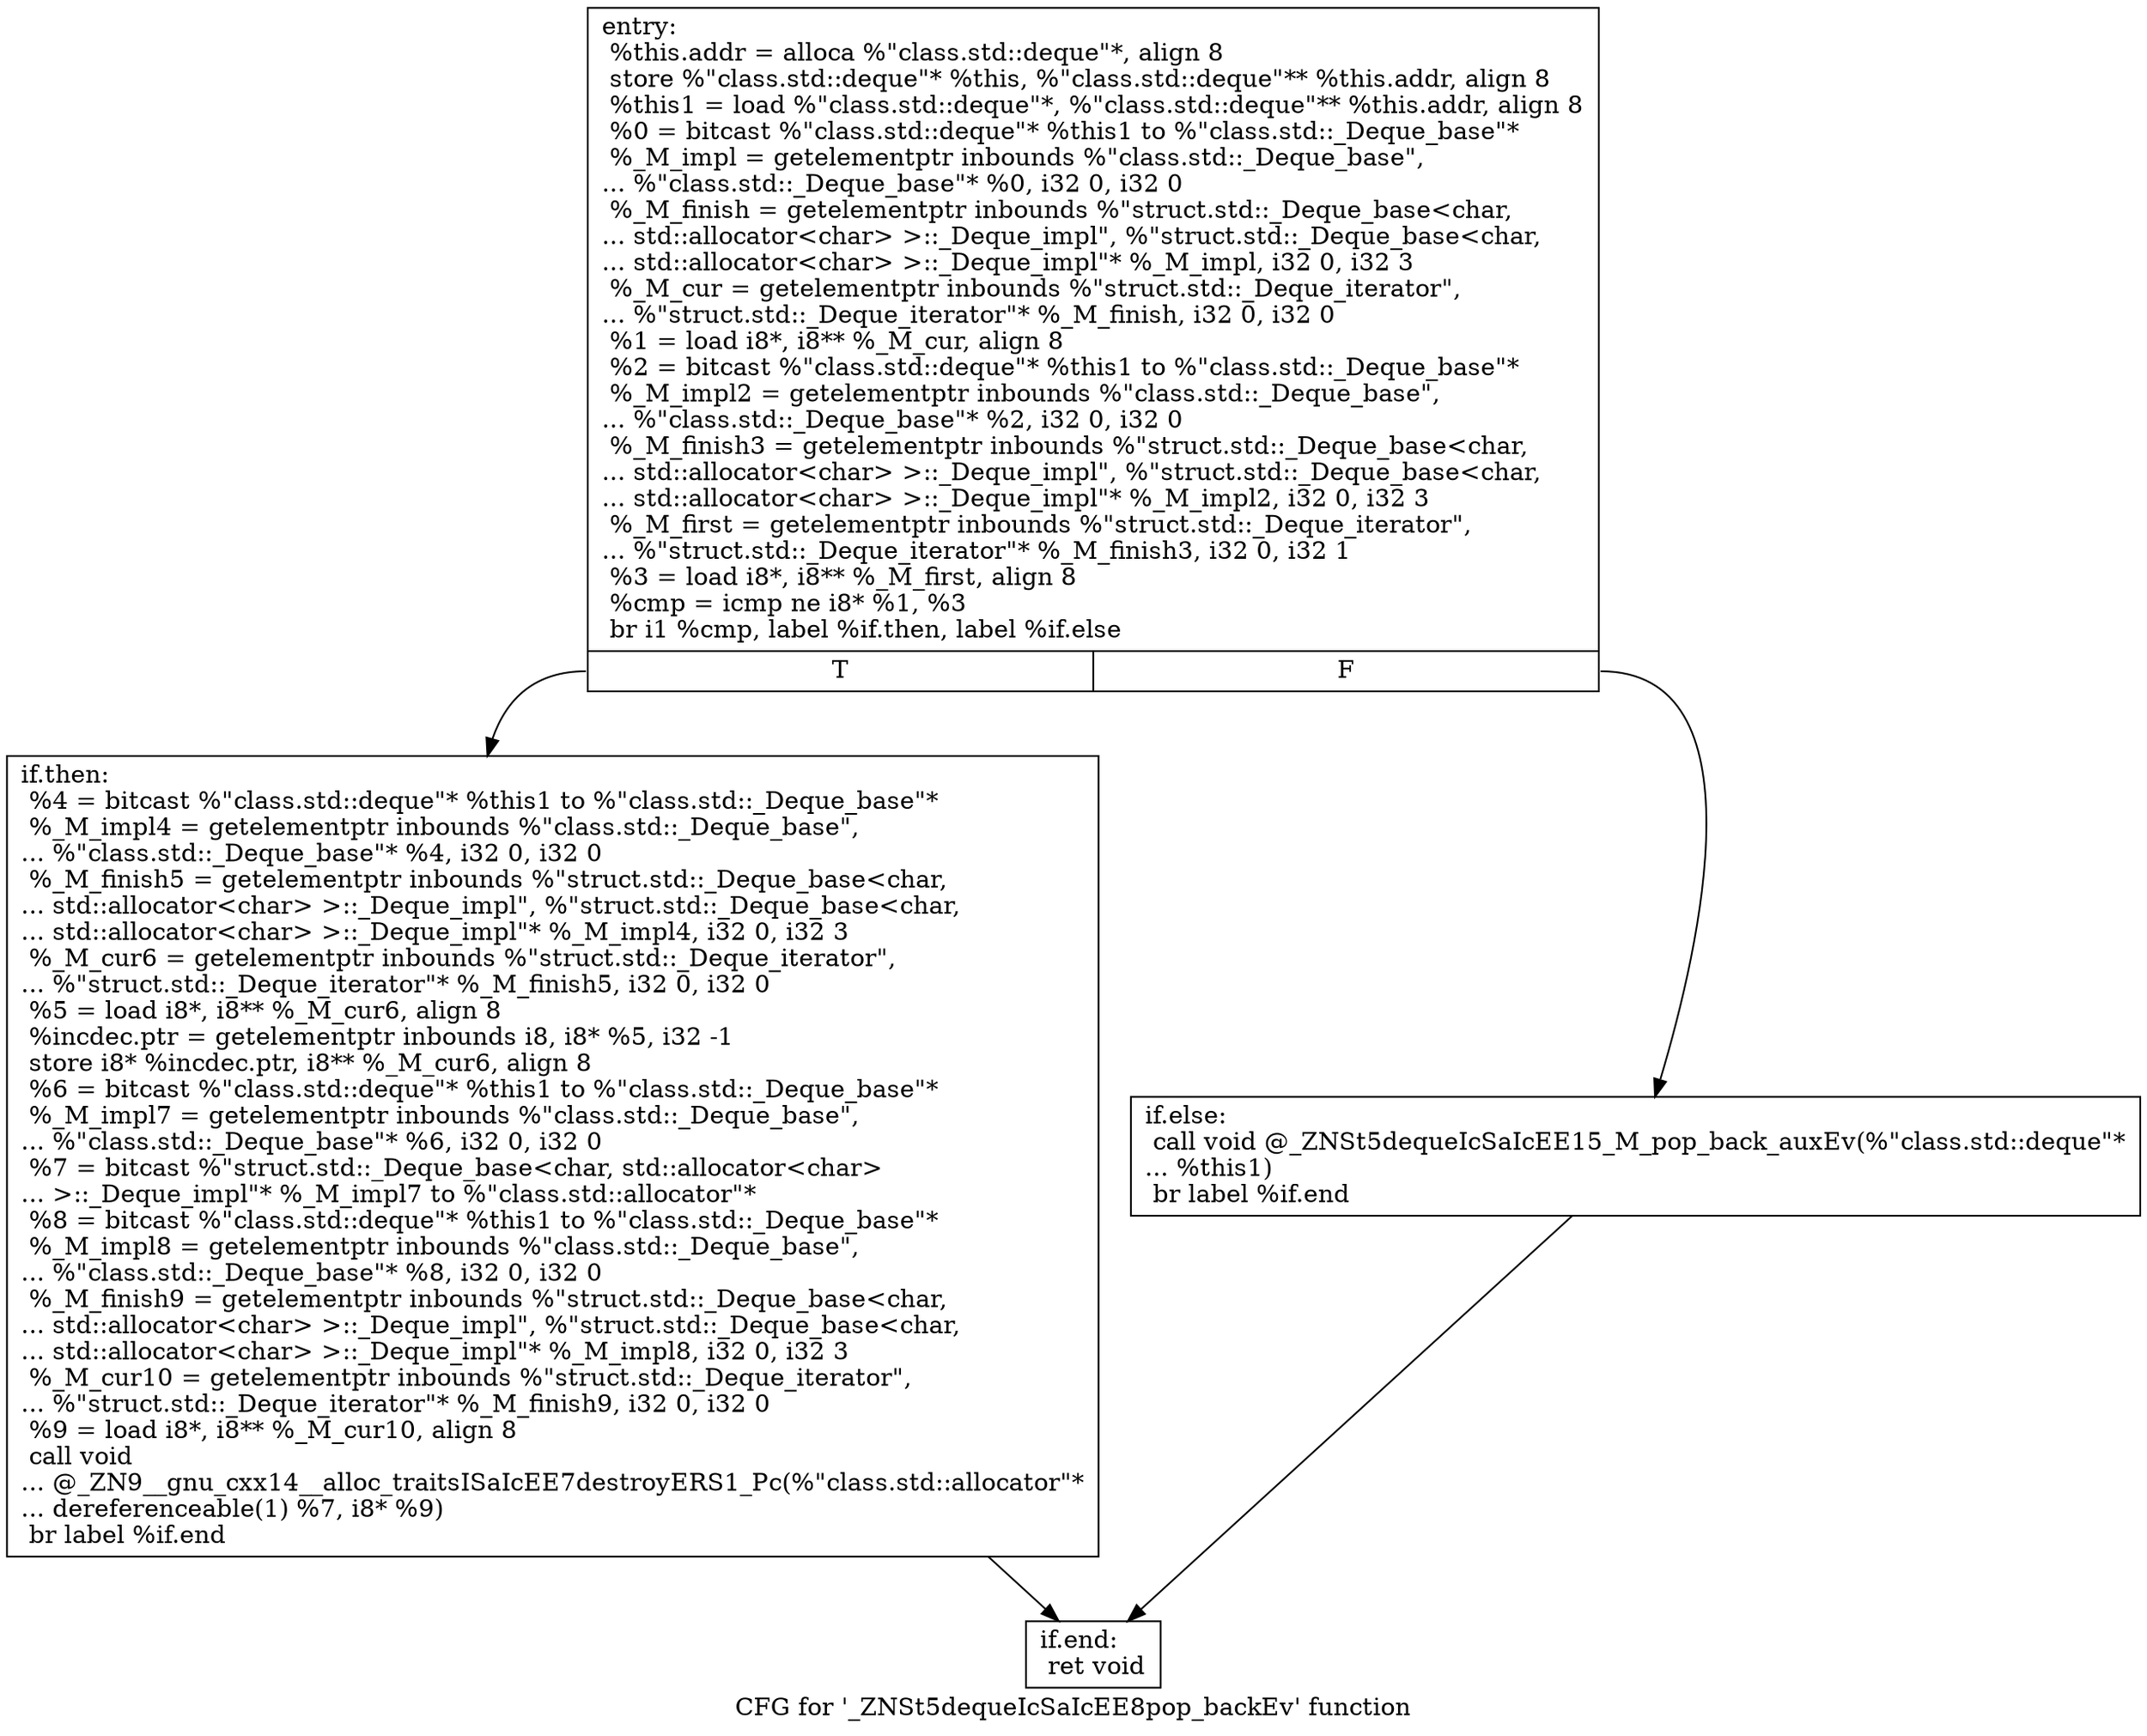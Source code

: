 digraph "CFG for '_ZNSt5dequeIcSaIcEE8pop_backEv' function" {
	label="CFG for '_ZNSt5dequeIcSaIcEE8pop_backEv' function";

	Node0x6bc7bb0 [shape=record,label="{entry:\l  %this.addr = alloca %\"class.std::deque\"*, align 8\l  store %\"class.std::deque\"* %this, %\"class.std::deque\"** %this.addr, align 8\l  %this1 = load %\"class.std::deque\"*, %\"class.std::deque\"** %this.addr, align 8\l  %0 = bitcast %\"class.std::deque\"* %this1 to %\"class.std::_Deque_base\"*\l  %_M_impl = getelementptr inbounds %\"class.std::_Deque_base\",\l... %\"class.std::_Deque_base\"* %0, i32 0, i32 0\l  %_M_finish = getelementptr inbounds %\"struct.std::_Deque_base\<char,\l... std::allocator\<char\> \>::_Deque_impl\", %\"struct.std::_Deque_base\<char,\l... std::allocator\<char\> \>::_Deque_impl\"* %_M_impl, i32 0, i32 3\l  %_M_cur = getelementptr inbounds %\"struct.std::_Deque_iterator\",\l... %\"struct.std::_Deque_iterator\"* %_M_finish, i32 0, i32 0\l  %1 = load i8*, i8** %_M_cur, align 8\l  %2 = bitcast %\"class.std::deque\"* %this1 to %\"class.std::_Deque_base\"*\l  %_M_impl2 = getelementptr inbounds %\"class.std::_Deque_base\",\l... %\"class.std::_Deque_base\"* %2, i32 0, i32 0\l  %_M_finish3 = getelementptr inbounds %\"struct.std::_Deque_base\<char,\l... std::allocator\<char\> \>::_Deque_impl\", %\"struct.std::_Deque_base\<char,\l... std::allocator\<char\> \>::_Deque_impl\"* %_M_impl2, i32 0, i32 3\l  %_M_first = getelementptr inbounds %\"struct.std::_Deque_iterator\",\l... %\"struct.std::_Deque_iterator\"* %_M_finish3, i32 0, i32 1\l  %3 = load i8*, i8** %_M_first, align 8\l  %cmp = icmp ne i8* %1, %3\l  br i1 %cmp, label %if.then, label %if.else\l|{<s0>T|<s1>F}}"];
	Node0x6bc7bb0:s0 -> Node0x6bc83c0;
	Node0x6bc7bb0:s1 -> Node0x6bc8470;
	Node0x6bc83c0 [shape=record,label="{if.then:                                          \l  %4 = bitcast %\"class.std::deque\"* %this1 to %\"class.std::_Deque_base\"*\l  %_M_impl4 = getelementptr inbounds %\"class.std::_Deque_base\",\l... %\"class.std::_Deque_base\"* %4, i32 0, i32 0\l  %_M_finish5 = getelementptr inbounds %\"struct.std::_Deque_base\<char,\l... std::allocator\<char\> \>::_Deque_impl\", %\"struct.std::_Deque_base\<char,\l... std::allocator\<char\> \>::_Deque_impl\"* %_M_impl4, i32 0, i32 3\l  %_M_cur6 = getelementptr inbounds %\"struct.std::_Deque_iterator\",\l... %\"struct.std::_Deque_iterator\"* %_M_finish5, i32 0, i32 0\l  %5 = load i8*, i8** %_M_cur6, align 8\l  %incdec.ptr = getelementptr inbounds i8, i8* %5, i32 -1\l  store i8* %incdec.ptr, i8** %_M_cur6, align 8\l  %6 = bitcast %\"class.std::deque\"* %this1 to %\"class.std::_Deque_base\"*\l  %_M_impl7 = getelementptr inbounds %\"class.std::_Deque_base\",\l... %\"class.std::_Deque_base\"* %6, i32 0, i32 0\l  %7 = bitcast %\"struct.std::_Deque_base\<char, std::allocator\<char\>\l... \>::_Deque_impl\"* %_M_impl7 to %\"class.std::allocator\"*\l  %8 = bitcast %\"class.std::deque\"* %this1 to %\"class.std::_Deque_base\"*\l  %_M_impl8 = getelementptr inbounds %\"class.std::_Deque_base\",\l... %\"class.std::_Deque_base\"* %8, i32 0, i32 0\l  %_M_finish9 = getelementptr inbounds %\"struct.std::_Deque_base\<char,\l... std::allocator\<char\> \>::_Deque_impl\", %\"struct.std::_Deque_base\<char,\l... std::allocator\<char\> \>::_Deque_impl\"* %_M_impl8, i32 0, i32 3\l  %_M_cur10 = getelementptr inbounds %\"struct.std::_Deque_iterator\",\l... %\"struct.std::_Deque_iterator\"* %_M_finish9, i32 0, i32 0\l  %9 = load i8*, i8** %_M_cur10, align 8\l  call void\l... @_ZN9__gnu_cxx14__alloc_traitsISaIcEE7destroyERS1_Pc(%\"class.std::allocator\"*\l... dereferenceable(1) %7, i8* %9)\l  br label %if.end\l}"];
	Node0x6bc83c0 -> Node0x6b6a580;
	Node0x6bc8470 [shape=record,label="{if.else:                                          \l  call void @_ZNSt5dequeIcSaIcEE15_M_pop_back_auxEv(%\"class.std::deque\"*\l... %this1)\l  br label %if.end\l}"];
	Node0x6bc8470 -> Node0x6b6a580;
	Node0x6b6a580 [shape=record,label="{if.end:                                           \l  ret void\l}"];
}

